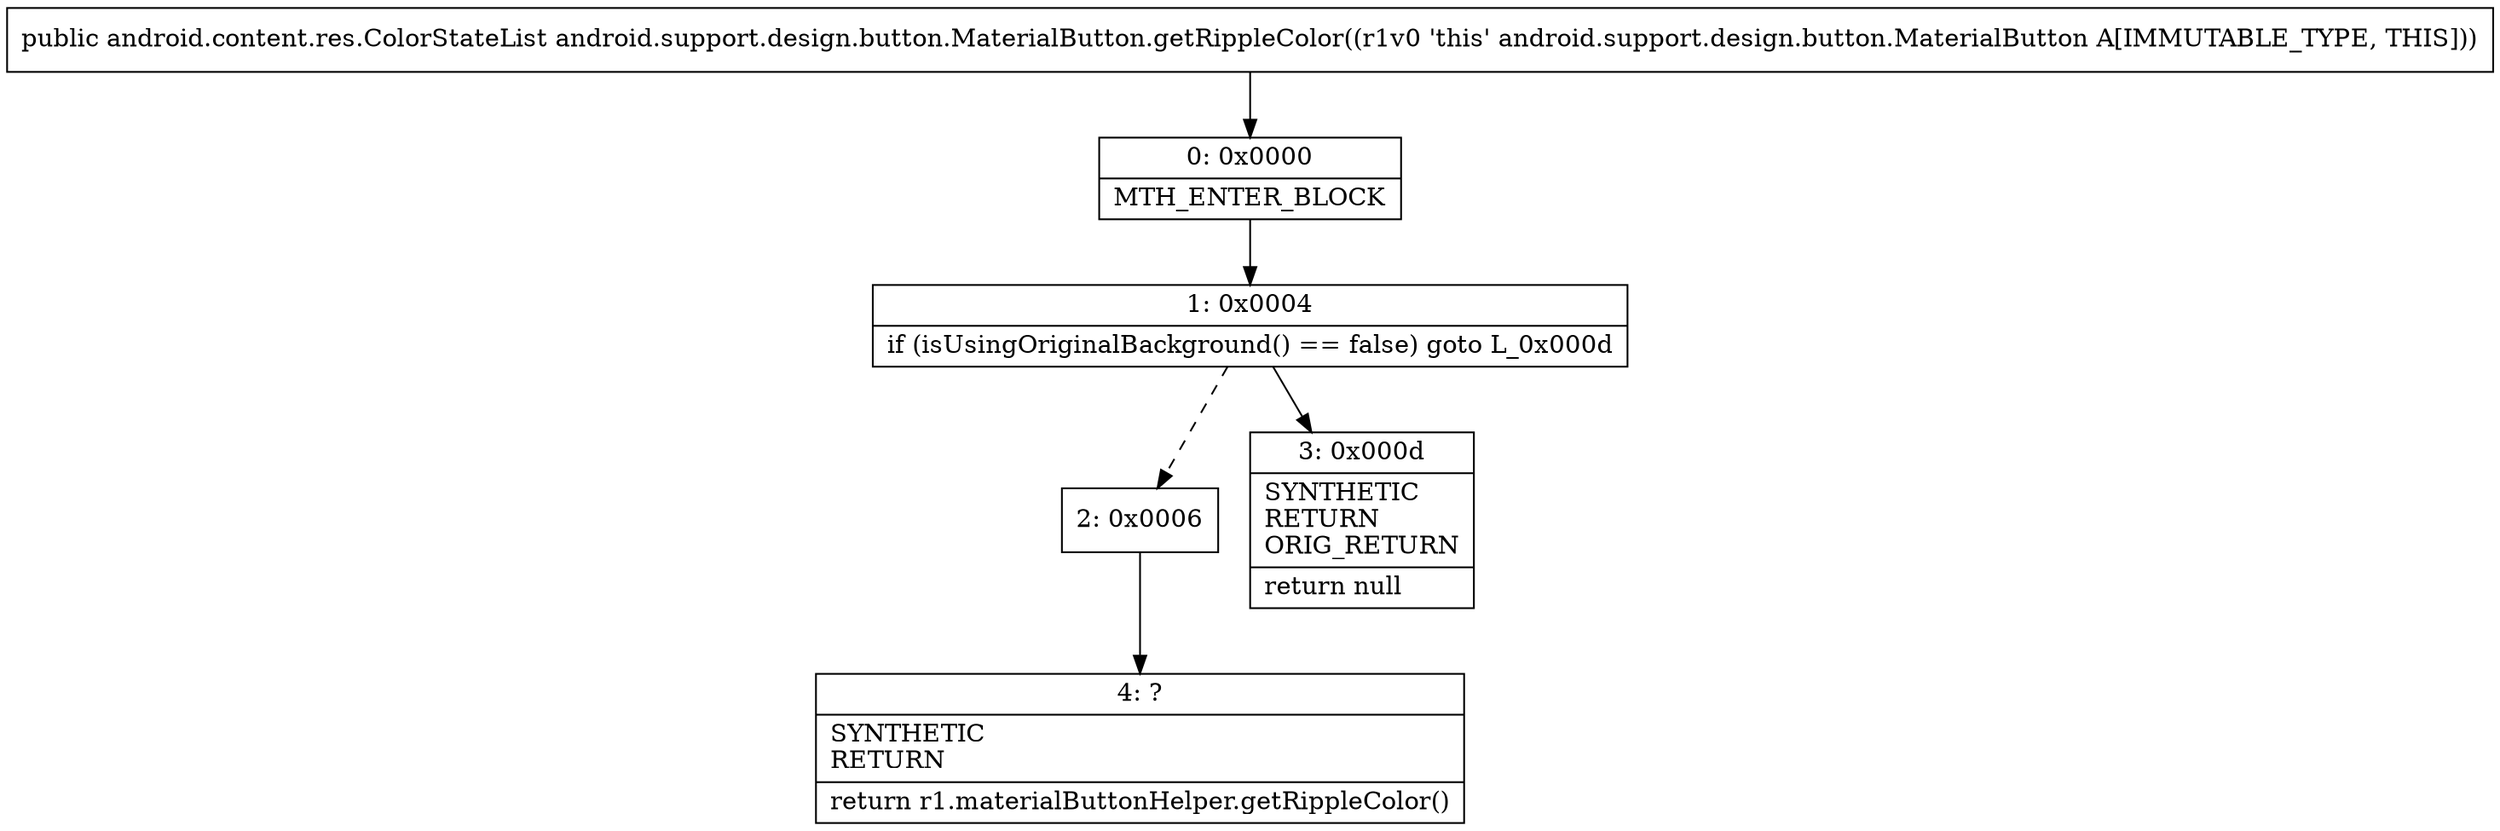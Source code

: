 digraph "CFG forandroid.support.design.button.MaterialButton.getRippleColor()Landroid\/content\/res\/ColorStateList;" {
Node_0 [shape=record,label="{0\:\ 0x0000|MTH_ENTER_BLOCK\l}"];
Node_1 [shape=record,label="{1\:\ 0x0004|if (isUsingOriginalBackground() == false) goto L_0x000d\l}"];
Node_2 [shape=record,label="{2\:\ 0x0006}"];
Node_3 [shape=record,label="{3\:\ 0x000d|SYNTHETIC\lRETURN\lORIG_RETURN\l|return null\l}"];
Node_4 [shape=record,label="{4\:\ ?|SYNTHETIC\lRETURN\l|return r1.materialButtonHelper.getRippleColor()\l}"];
MethodNode[shape=record,label="{public android.content.res.ColorStateList android.support.design.button.MaterialButton.getRippleColor((r1v0 'this' android.support.design.button.MaterialButton A[IMMUTABLE_TYPE, THIS])) }"];
MethodNode -> Node_0;
Node_0 -> Node_1;
Node_1 -> Node_2[style=dashed];
Node_1 -> Node_3;
Node_2 -> Node_4;
}

